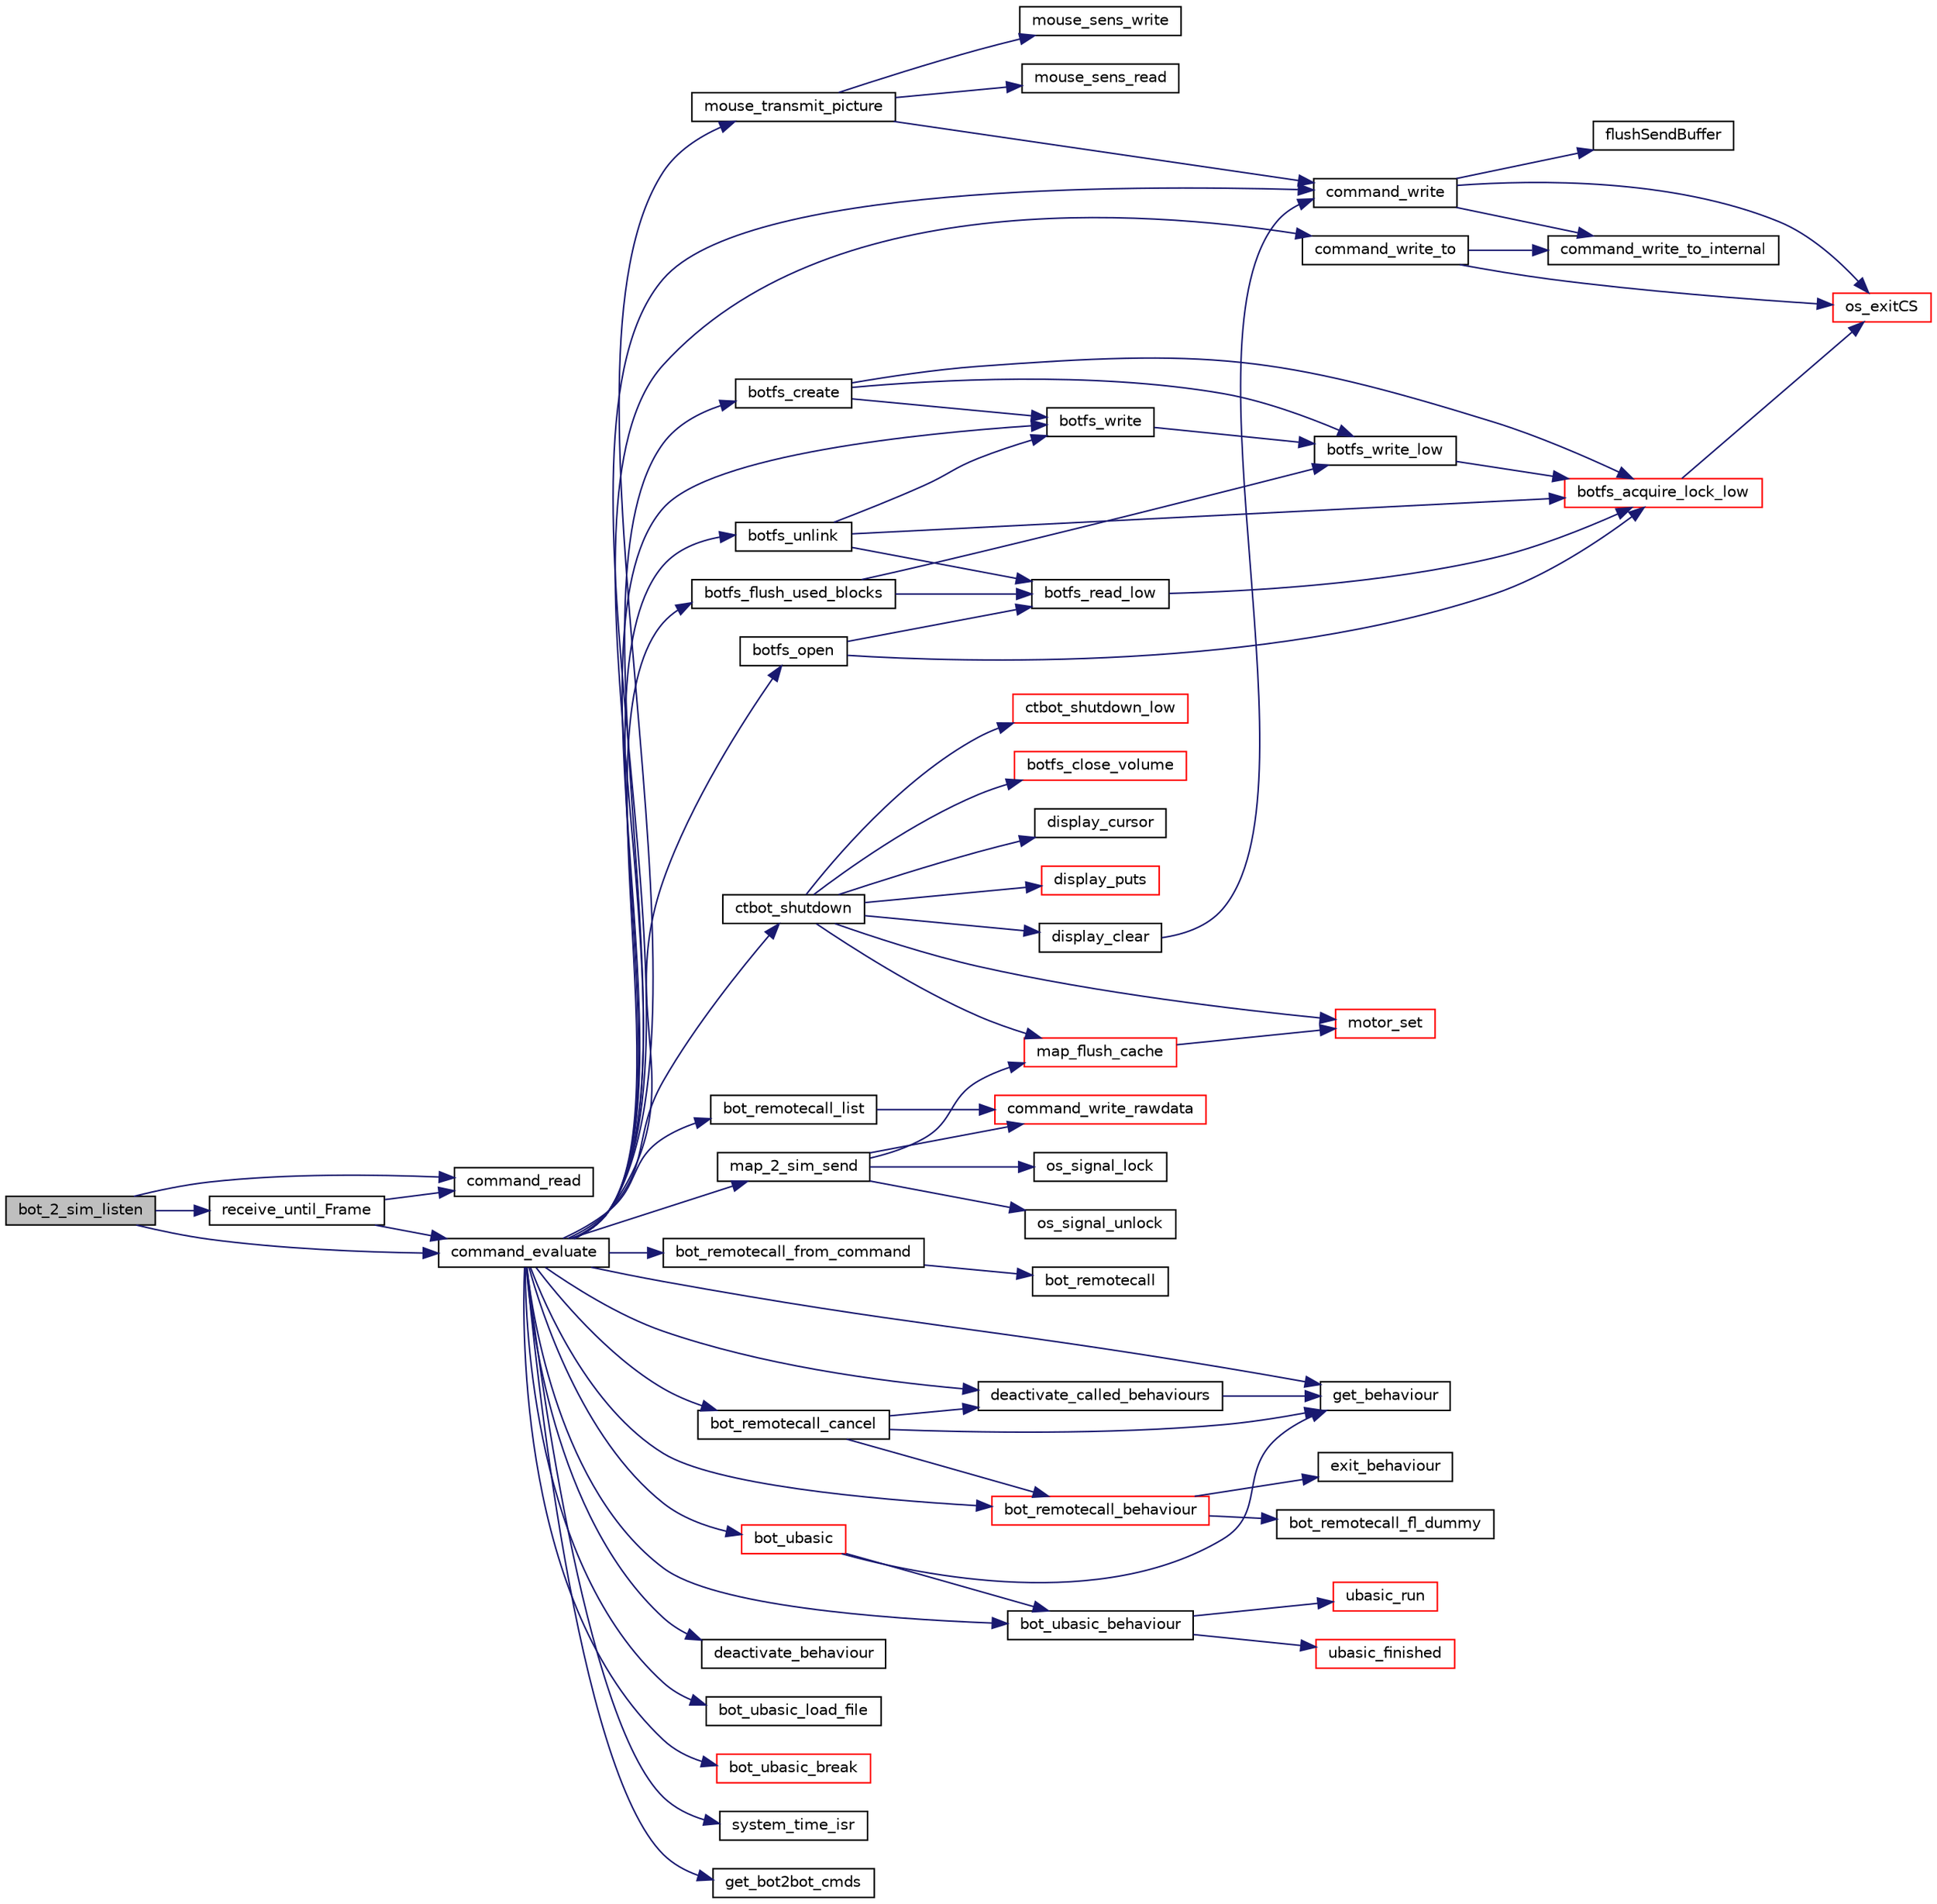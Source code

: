 digraph G
{
  edge [fontname="Helvetica",fontsize="10",labelfontname="Helvetica",labelfontsize="10"];
  node [fontname="Helvetica",fontsize="10",shape=record];
  rankdir="LR";
  Node1 [label="bot_2_sim_listen",height=0.2,width=0.4,color="black", fillcolor="grey75", style="filled" fontcolor="black"];
  Node1 -> Node2 [color="midnightblue",fontsize="10",style="solid",fontname="Helvetica"];
  Node2 [label="command_read",height=0.2,width=0.4,color="black", fillcolor="white", style="filled",URL="$command_8c.html#a710f03c0bca16a1965fc97647f41ee06"];
  Node1 -> Node3 [color="midnightblue",fontsize="10",style="solid",fontname="Helvetica"];
  Node3 [label="command_evaluate",height=0.2,width=0.4,color="black", fillcolor="white", style="filled",URL="$command_8c.html#a368e349402920fcd2cafc0eeaea97041"];
  Node3 -> Node4 [color="midnightblue",fontsize="10",style="solid",fontname="Helvetica"];
  Node4 [label="command_write",height=0.2,width=0.4,color="black", fillcolor="white", style="filled",URL="$command_8c.html#a419b75ed34551408822d9caee3cd5206"];
  Node4 -> Node5 [color="midnightblue",fontsize="10",style="solid",fontname="Helvetica"];
  Node5 [label="command_write_to_internal",height=0.2,width=0.4,color="black", fillcolor="white", style="filled",URL="$command_8c.html#a428cf92e37fc9bbc0ffc48912c3022ac"];
  Node4 -> Node6 [color="midnightblue",fontsize="10",style="solid",fontname="Helvetica"];
  Node6 [label="flushSendBuffer",height=0.2,width=0.4,color="black", fillcolor="white", style="filled",URL="$tcp_8h.html#aae71e1682727310afab282923a80c968"];
  Node4 -> Node7 [color="midnightblue",fontsize="10",style="solid",fontname="Helvetica"];
  Node7 [label="os_exitCS",height=0.2,width=0.4,color="red", fillcolor="white", style="filled",URL="$os__thread_8h.html#a146cd9b383b02d8e5424e2de5bfdf7e1"];
  Node3 -> Node8 [color="midnightblue",fontsize="10",style="solid",fontname="Helvetica"];
  Node8 [label="command_write_to",height=0.2,width=0.4,color="black", fillcolor="white", style="filled",URL="$command_8c.html#a895fa93386026b4934625541b4faf2a0"];
  Node8 -> Node5 [color="midnightblue",fontsize="10",style="solid",fontname="Helvetica"];
  Node8 -> Node7 [color="midnightblue",fontsize="10",style="solid",fontname="Helvetica"];
  Node3 -> Node9 [color="midnightblue",fontsize="10",style="solid",fontname="Helvetica"];
  Node9 [label="mouse_transmit_picture",height=0.2,width=0.4,color="black", fillcolor="white", style="filled",URL="$mouse_8h.html#a75e23740c984cb8bfcdd97275c01a69a"];
  Node9 -> Node10 [color="midnightblue",fontsize="10",style="solid",fontname="Helvetica"];
  Node10 [label="mouse_sens_write",height=0.2,width=0.4,color="black", fillcolor="white", style="filled",URL="$mouse_8h.html#aa89f9dd6dc0633b39cf52518e904a40e"];
  Node9 -> Node4 [color="midnightblue",fontsize="10",style="solid",fontname="Helvetica"];
  Node9 -> Node11 [color="midnightblue",fontsize="10",style="solid",fontname="Helvetica"];
  Node11 [label="mouse_sens_read",height=0.2,width=0.4,color="black", fillcolor="white", style="filled",URL="$mouse_8h.html#a51b8066f598e2adc8679ddd77f3d1a8b"];
  Node3 -> Node12 [color="midnightblue",fontsize="10",style="solid",fontname="Helvetica"];
  Node12 [label="bot_remotecall_list",height=0.2,width=0.4,color="black", fillcolor="white", style="filled",URL="$behaviour__remotecall_8c.html#a6e58a88e7c3aaf40d4f78c9f5c14653b",tooltip="Listet alle verfuegbaren Remote-Calls auf und verschickt sie als einzelne Kommandos."];
  Node12 -> Node13 [color="midnightblue",fontsize="10",style="solid",fontname="Helvetica"];
  Node13 [label="command_write_rawdata",height=0.2,width=0.4,color="red", fillcolor="white", style="filled",URL="$command_8c.html#a1497433f9f7384b363203b7bfd3bfe28"];
  Node3 -> Node14 [color="midnightblue",fontsize="10",style="solid",fontname="Helvetica"];
  Node14 [label="bot_remotecall_from_command",height=0.2,width=0.4,color="black", fillcolor="white", style="filled",URL="$behaviour__remotecall_8c.html#a2d4d5ffc85a46ea33524f7afc2ff01fb",tooltip="Fuehrt einen RemoteCall aus."];
  Node14 -> Node15 [color="midnightblue",fontsize="10",style="solid",fontname="Helvetica"];
  Node15 [label="bot_remotecall",height=0.2,width=0.4,color="black", fillcolor="white", style="filled",URL="$behaviour__remotecall_8c.html#ac29918eefe5051bf14524c1d41a4be2a",tooltip="Fuehrt einen RemoteCall aus."];
  Node3 -> Node16 [color="midnightblue",fontsize="10",style="solid",fontname="Helvetica"];
  Node16 [label="bot_remotecall_cancel",height=0.2,width=0.4,color="black", fillcolor="white", style="filled",URL="$behaviour__remotecall_8c.html#abffe83c4d73ee63ce716fa22b67d0d3b",tooltip="Bricht einen laufenden RemoteCall ab."];
  Node16 -> Node17 [color="midnightblue",fontsize="10",style="solid",fontname="Helvetica"];
  Node17 [label="get_behaviour",height=0.2,width=0.4,color="black", fillcolor="white", style="filled",URL="$bot-logic_8c.html#a11e7a95fd56f9703bd2bd9c61300df6c",tooltip="Liefert das Verhalten zurueck, welches durch function implementiert ist."];
  Node16 -> Node18 [color="midnightblue",fontsize="10",style="solid",fontname="Helvetica"];
  Node18 [label="bot_remotecall_behaviour",height=0.2,width=0.4,color="red", fillcolor="white", style="filled",URL="$behaviour__remotecall_8c.html#a471b777ece29bb0d0149ef4ac6241945",tooltip="Dieses Verhalten kuemmert sich darum die Verhalten, die von aussen angefragt wurden zu starten und li..."];
  Node18 -> Node19 [color="midnightblue",fontsize="10",style="solid",fontname="Helvetica"];
  Node19 [label="exit_behaviour",height=0.2,width=0.4,color="black", fillcolor="white", style="filled",URL="$bot-logic_8c.html#ae957e610d7a3b2034084f87277a319de",tooltip="Kehrt zum aufrufenden Verhalten zurueck und setzt den Status auf Erfolg oder Misserfolg."];
  Node18 -> Node20 [color="midnightblue",fontsize="10",style="solid",fontname="Helvetica"];
  Node20 [label="bot_remotecall_fl_dummy",height=0.2,width=0.4,color="black", fillcolor="white", style="filled",URL="$behaviour__remotecall_8c.html#a2b049dee846b1e153ad54fdadb62175a",tooltip="Dummy-Funktion, die nur dafuer sorgt, dass die Parameterdaten auch in den Floating-Point Registern st..."];
  Node16 -> Node21 [color="midnightblue",fontsize="10",style="solid",fontname="Helvetica"];
  Node21 [label="deactivate_called_behaviours",height=0.2,width=0.4,color="black", fillcolor="white", style="filled",URL="$bot-logic_8c.html#a7f318ddb329eb66eb8ac6053e65b415f",tooltip="Deaktiviert alle von diesem Verhalten aufgerufenen Verhalten."];
  Node21 -> Node17 [color="midnightblue",fontsize="10",style="solid",fontname="Helvetica"];
  Node3 -> Node22 [color="midnightblue",fontsize="10",style="solid",fontname="Helvetica"];
  Node22 [label="map_2_sim_send",height=0.2,width=0.4,color="black", fillcolor="white", style="filled",URL="$map_8c.html#aece4d0dc94340ae683c9837c9895270f"];
  Node22 -> Node23 [color="midnightblue",fontsize="10",style="solid",fontname="Helvetica"];
  Node23 [label="map_flush_cache",height=0.2,width=0.4,color="red", fillcolor="white", style="filled",URL="$map_8c.html#a5c151bce0e665ee98fac1465d692fef0"];
  Node23 -> Node24 [color="midnightblue",fontsize="10",style="solid",fontname="Helvetica"];
  Node24 [label="motor_set",height=0.2,width=0.4,color="red", fillcolor="white", style="filled",URL="$motor_8c.html#a7d55b2e4a37c91e150513b2c87577750",tooltip="Direkter Zugriff auf den Motor."];
  Node22 -> Node25 [color="midnightblue",fontsize="10",style="solid",fontname="Helvetica"];
  Node25 [label="os_signal_lock",height=0.2,width=0.4,color="black", fillcolor="white", style="filled",URL="$os__thread__pc_8c.html#ae59b1320daae9dc263c512b326e91c00"];
  Node22 -> Node13 [color="midnightblue",fontsize="10",style="solid",fontname="Helvetica"];
  Node22 -> Node26 [color="midnightblue",fontsize="10",style="solid",fontname="Helvetica"];
  Node26 [label="os_signal_unlock",height=0.2,width=0.4,color="black", fillcolor="white", style="filled",URL="$os__thread__pc_8c.html#aa0b166109be9754de9b8b863b8d197c7"];
  Node3 -> Node27 [color="midnightblue",fontsize="10",style="solid",fontname="Helvetica"];
  Node27 [label="ctbot_shutdown",height=0.2,width=0.4,color="black", fillcolor="white", style="filled",URL="$botcontrol_8c.html#a4a9dbbb1ed8909570afc5eb7afce42b4",tooltip="Faehrt den Bot sauber herunter."];
  Node27 -> Node24 [color="midnightblue",fontsize="10",style="solid",fontname="Helvetica"];
  Node27 -> Node23 [color="midnightblue",fontsize="10",style="solid",fontname="Helvetica"];
  Node27 -> Node28 [color="midnightblue",fontsize="10",style="solid",fontname="Helvetica"];
  Node28 [label="botfs_close_volume",height=0.2,width=0.4,color="red", fillcolor="white", style="filled",URL="$botfs_8c.html#a186480cb74d92ebd01adbd2e2535a631",tooltip="Beendet BotFS sauber."];
  Node27 -> Node29 [color="midnightblue",fontsize="10",style="solid",fontname="Helvetica"];
  Node29 [label="display_clear",height=0.2,width=0.4,color="black", fillcolor="white", style="filled",URL="$display_8h.html#a336e8b1e4fcf1785ec84e0eed492c418",tooltip="Loescht das ganze Display."];
  Node29 -> Node4 [color="midnightblue",fontsize="10",style="solid",fontname="Helvetica"];
  Node27 -> Node30 [color="midnightblue",fontsize="10",style="solid",fontname="Helvetica"];
  Node30 [label="display_cursor",height=0.2,width=0.4,color="black", fillcolor="white", style="filled",URL="$display_8h.html#ad5109335e4419b07f4d9f73db290f2eb"];
  Node27 -> Node31 [color="midnightblue",fontsize="10",style="solid",fontname="Helvetica"];
  Node31 [label="display_puts",height=0.2,width=0.4,color="red", fillcolor="white", style="filled",URL="$display_8h.html#ac5ba4c9512c407150e76ef8b97910271"];
  Node27 -> Node32 [color="midnightblue",fontsize="10",style="solid",fontname="Helvetica"];
  Node32 [label="ctbot_shutdown_low",height=0.2,width=0.4,color="red", fillcolor="white", style="filled",URL="$init_8h.html#a803271a98fc0cdc3654f4875407f8508",tooltip="Faehrt den low-level Code des Bots sauber herunter."];
  Node3 -> Node33 [color="midnightblue",fontsize="10",style="solid",fontname="Helvetica"];
  Node33 [label="botfs_unlink",height=0.2,width=0.4,color="black", fillcolor="white", style="filled",URL="$botfs_8c.html#a51db2e9a9426dc9edb351cc81edd7a70",tooltip="Entfernt eine Datei."];
  Node33 -> Node34 [color="midnightblue",fontsize="10",style="solid",fontname="Helvetica"];
  Node34 [label="botfs_acquire_lock_low",height=0.2,width=0.4,color="red", fillcolor="white", style="filled",URL="$botfs-low_8h.html#aed0ed8d94dc7c058a4cb0ae26d0f59ff",tooltip="Wartet, bis ein Mutex verfuegbar ist und sperrt es dann."];
  Node34 -> Node7 [color="midnightblue",fontsize="10",style="solid",fontname="Helvetica"];
  Node33 -> Node35 [color="midnightblue",fontsize="10",style="solid",fontname="Helvetica"];
  Node35 [label="botfs_write",height=0.2,width=0.4,color="black", fillcolor="white", style="filled",URL="$botfs_8c.html#afe7539a83c840b120ef8996557fd0e9a",tooltip="Schreibt BOTFS_BLOCK_SIZE Bytes aus einem Puffer in eine Datei."];
  Node35 -> Node36 [color="midnightblue",fontsize="10",style="solid",fontname="Helvetica"];
  Node36 [label="botfs_write_low",height=0.2,width=0.4,color="black", fillcolor="white", style="filled",URL="$botfs-low_8h.html#a9a7b80bf15c3207b2facd474d23a7f96",tooltip="Schreibt einen BOTFS_BLOCK_SIZE Byte grossen Block."];
  Node36 -> Node34 [color="midnightblue",fontsize="10",style="solid",fontname="Helvetica"];
  Node33 -> Node37 [color="midnightblue",fontsize="10",style="solid",fontname="Helvetica"];
  Node37 [label="botfs_read_low",height=0.2,width=0.4,color="black", fillcolor="white", style="filled",URL="$botfs-low_8h.html#ad79b36f6afd1740d03f6551a2418e733",tooltip="Liest einen BOTFS_BLOCK_SIZE Byte grossen Block."];
  Node37 -> Node34 [color="midnightblue",fontsize="10",style="solid",fontname="Helvetica"];
  Node3 -> Node38 [color="midnightblue",fontsize="10",style="solid",fontname="Helvetica"];
  Node38 [label="botfs_create",height=0.2,width=0.4,color="black", fillcolor="white", style="filled",URL="$botfs_8c.html#a5eab2bbbace8faac17e9a9a35719d89a",tooltip="Legt eine neue Datei an."];
  Node38 -> Node34 [color="midnightblue",fontsize="10",style="solid",fontname="Helvetica"];
  Node38 -> Node35 [color="midnightblue",fontsize="10",style="solid",fontname="Helvetica"];
  Node38 -> Node36 [color="midnightblue",fontsize="10",style="solid",fontname="Helvetica"];
  Node3 -> Node39 [color="midnightblue",fontsize="10",style="solid",fontname="Helvetica"];
  Node39 [label="botfs_open",height=0.2,width=0.4,color="black", fillcolor="white", style="filled",URL="$botfs_8c.html#aad0605bba52a09999f158cb2e371a5de",tooltip="Oeffnet eine Datei."];
  Node39 -> Node34 [color="midnightblue",fontsize="10",style="solid",fontname="Helvetica"];
  Node39 -> Node37 [color="midnightblue",fontsize="10",style="solid",fontname="Helvetica"];
  Node3 -> Node17 [color="midnightblue",fontsize="10",style="solid",fontname="Helvetica"];
  Node3 -> Node40 [color="midnightblue",fontsize="10",style="solid",fontname="Helvetica"];
  Node40 [label="bot_ubasic_behaviour",height=0.2,width=0.4,color="black", fillcolor="white", style="filled",URL="$behaviour__ubasic_8c.html#a027e9064dff19f31ba6e62721032147f",tooltip="uBasic als ct-Bot Verhalten"];
  Node40 -> Node41 [color="midnightblue",fontsize="10",style="solid",fontname="Helvetica"];
  Node41 [label="ubasic_run",height=0.2,width=0.4,color="red", fillcolor="white", style="filled",URL="$ubasic_8c.html#acb3f04a1e0f6cbd21eb0350d8b06ec45"];
  Node40 -> Node42 [color="midnightblue",fontsize="10",style="solid",fontname="Helvetica"];
  Node42 [label="ubasic_finished",height=0.2,width=0.4,color="red", fillcolor="white", style="filled",URL="$ubasic_8c.html#a1bcc0f8a7044110cfccad3faf818d5af"];
  Node3 -> Node21 [color="midnightblue",fontsize="10",style="solid",fontname="Helvetica"];
  Node3 -> Node43 [color="midnightblue",fontsize="10",style="solid",fontname="Helvetica"];
  Node43 [label="deactivate_behaviour",height=0.2,width=0.4,color="black", fillcolor="white", style="filled",URL="$bot-logic_8c.html#a03b8247dc4df0a3b5fd29d42a5cdc88e",tooltip="Deaktiviert ein Verhalten."];
  Node3 -> Node18 [color="midnightblue",fontsize="10",style="solid",fontname="Helvetica"];
  Node3 -> Node44 [color="midnightblue",fontsize="10",style="solid",fontname="Helvetica"];
  Node44 [label="bot_ubasic_load_file",height=0.2,width=0.4,color="black", fillcolor="white", style="filled",URL="$behaviour__ubasic_8c.html#a7edc7f1641039d97224645cf4282bdb3",tooltip="Laedt ein uBasic-Programm aus deiner BotFS-Datei."];
  Node3 -> Node35 [color="midnightblue",fontsize="10",style="solid",fontname="Helvetica"];
  Node3 -> Node45 [color="midnightblue",fontsize="10",style="solid",fontname="Helvetica"];
  Node45 [label="botfs_flush_used_blocks",height=0.2,width=0.4,color="black", fillcolor="white", style="filled",URL="$botfs_8c.html#a5964332bb5b66e2201b3a6b26935e1af",tooltip="Schreibt die Information ueber benutzte Bloecke in den Datei-Header."];
  Node45 -> Node37 [color="midnightblue",fontsize="10",style="solid",fontname="Helvetica"];
  Node45 -> Node36 [color="midnightblue",fontsize="10",style="solid",fontname="Helvetica"];
  Node3 -> Node46 [color="midnightblue",fontsize="10",style="solid",fontname="Helvetica"];
  Node46 [label="bot_ubasic",height=0.2,width=0.4,color="red", fillcolor="white", style="filled",URL="$behaviour__ubasic_8c.html#ae7fbc68b2c593466925c26ad8538f71f",tooltip="Startet das uBasic-Verhalten."];
  Node46 -> Node40 [color="midnightblue",fontsize="10",style="solid",fontname="Helvetica"];
  Node46 -> Node17 [color="midnightblue",fontsize="10",style="solid",fontname="Helvetica"];
  Node3 -> Node47 [color="midnightblue",fontsize="10",style="solid",fontname="Helvetica"];
  Node47 [label="bot_ubasic_break",height=0.2,width=0.4,color="red", fillcolor="white", style="filled",URL="$behaviour__ubasic_8c.html#a9101526687481802c56146ccc7e5aae8",tooltip="bricht das aktuelle Basic-Programm ab"];
  Node3 -> Node48 [color="midnightblue",fontsize="10",style="solid",fontname="Helvetica"];
  Node48 [label="system_time_isr",height=0.2,width=0.4,color="black", fillcolor="white", style="filled",URL="$timer_8h.html#a66fc6b2428ce4b7312cae6478361be52"];
  Node3 -> Node49 [color="midnightblue",fontsize="10",style="solid",fontname="Helvetica"];
  Node49 [label="get_bot2bot_cmds",height=0.2,width=0.4,color="black", fillcolor="white", style="filled",URL="$bot-2-bot_8c.html#a095321a598cc4dbfa87bafd2384ed3e0"];
  Node1 -> Node50 [color="midnightblue",fontsize="10",style="solid",fontname="Helvetica"];
  Node50 [label="receive_until_Frame",height=0.2,width=0.4,color="black", fillcolor="white", style="filled",URL="$bot-2-sim__pc_8c.html#a9526ad76a1b84a59797e5391c3cadea1"];
  Node50 -> Node2 [color="midnightblue",fontsize="10",style="solid",fontname="Helvetica"];
  Node50 -> Node3 [color="midnightblue",fontsize="10",style="solid",fontname="Helvetica"];
}
